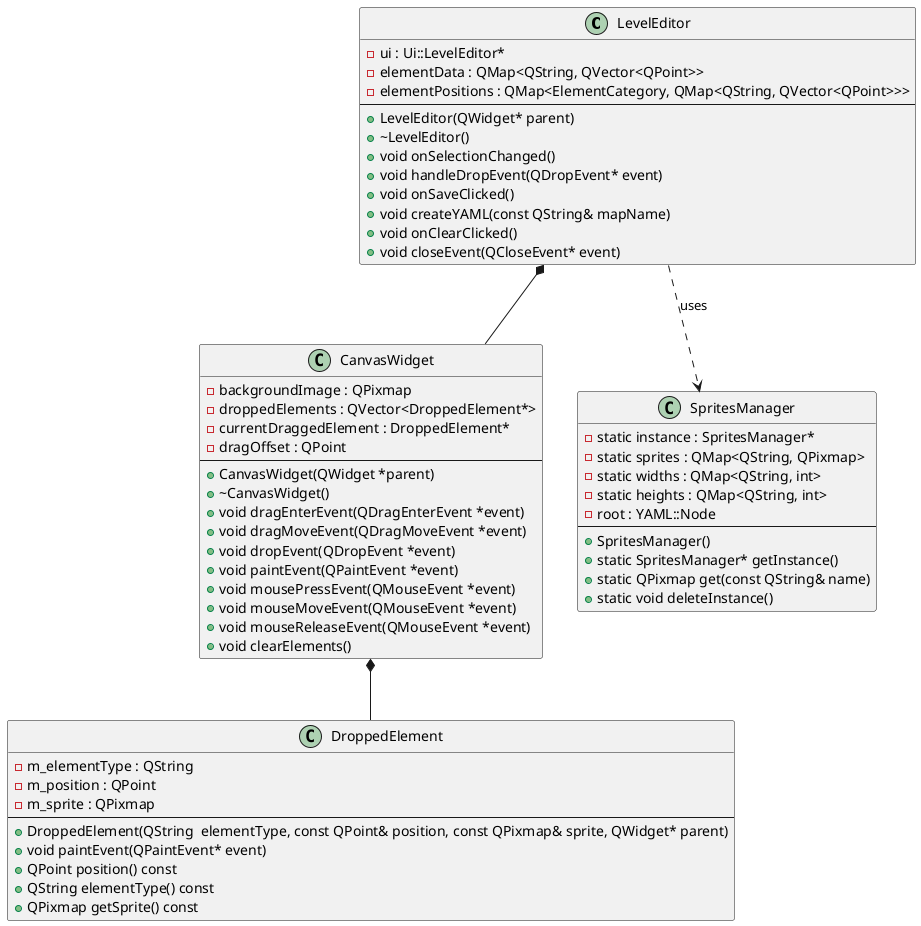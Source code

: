 @startuml Level Editor

class LevelEditor {
    - ui : Ui::LevelEditor*
    - elementData : QMap<QString, QVector<QPoint>>
    - elementPositions : QMap<ElementCategory, QMap<QString, QVector<QPoint>>>
    --
    + LevelEditor(QWidget* parent)
    + ~LevelEditor()
    + void onSelectionChanged()
    + void handleDropEvent(QDropEvent* event)
    + void onSaveClicked()
    + void createYAML(const QString& mapName)
    + void onClearClicked()
    + void closeEvent(QCloseEvent* event)
}

class CanvasWidget {
    - backgroundImage : QPixmap
    - droppedElements : QVector<DroppedElement*>
    - currentDraggedElement : DroppedElement*
    - dragOffset : QPoint
    --
    + CanvasWidget(QWidget *parent)
    + ~CanvasWidget()
    + void dragEnterEvent(QDragEnterEvent *event)
    + void dragMoveEvent(QDragMoveEvent *event)
    + void dropEvent(QDropEvent *event)
    + void paintEvent(QPaintEvent *event)
    + void mousePressEvent(QMouseEvent *event)
    + void mouseMoveEvent(QMouseEvent *event)
    + void mouseReleaseEvent(QMouseEvent *event)
    + void clearElements()
}

class DroppedElement {
    - m_elementType : QString
    - m_position : QPoint
    - m_sprite : QPixmap
    --
    + DroppedElement(QString  elementType, const QPoint& position, const QPixmap& sprite, QWidget* parent)
    + void paintEvent(QPaintEvent* event)
    + QPoint position() const
    + QString elementType() const
    + QPixmap getSprite() const
}

class SpritesManager {
    - static instance : SpritesManager*
    - static sprites : QMap<QString, QPixmap>
    - static widths : QMap<QString, int>
    - static heights : QMap<QString, int>
    - root : YAML::Node
    --
    + SpritesManager()
    + static SpritesManager* getInstance()
    + static QPixmap get(const QString& name)
    + static void deleteInstance()
}

LevelEditor *-- CanvasWidget
CanvasWidget *-- DroppedElement
LevelEditor ..> SpritesManager : uses

@enduml